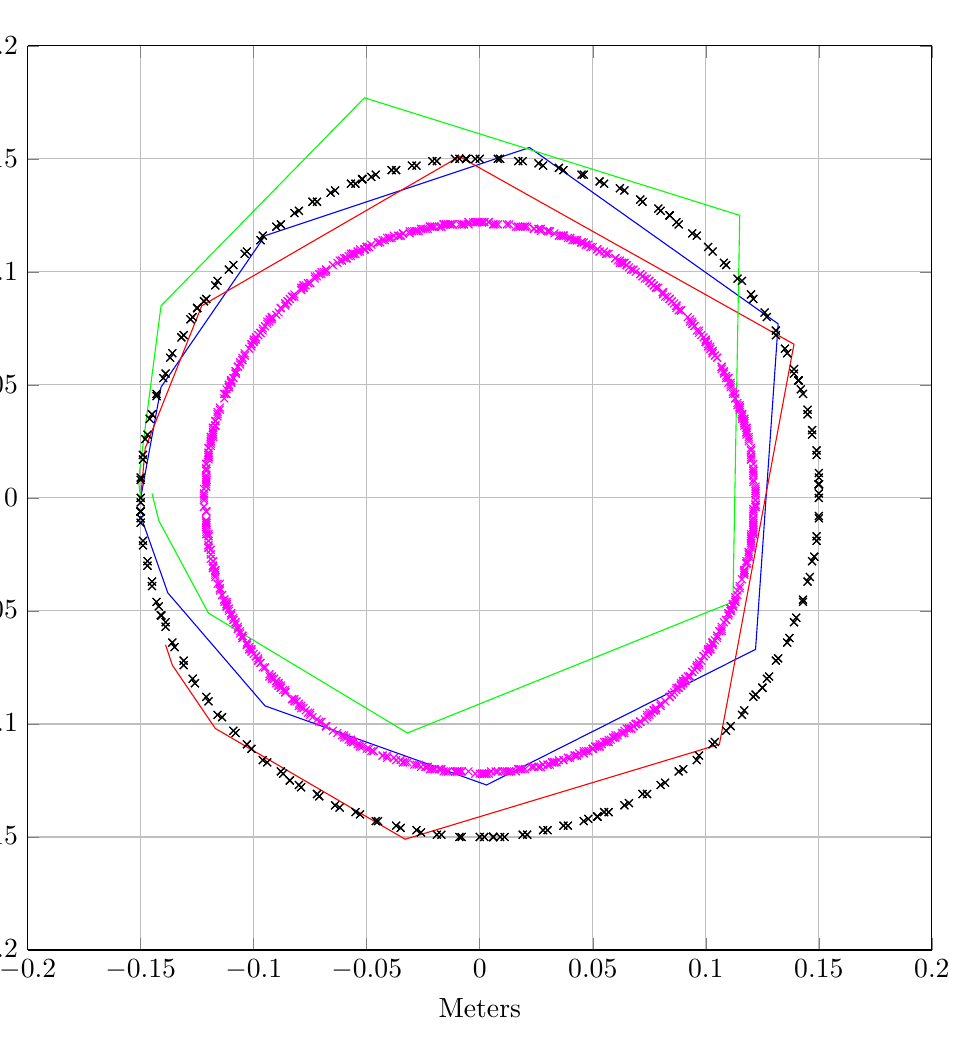 % This file was created by matlab2tikz.
%
%The latest updates can be retrieved from
%  http://www.mathworks.com/matlabcentral/fileexchange/22022-matlab2tikz-matlab2tikz
%where you can also make suggestions and rate matlab2tikz.
%
\definecolor{mycolor1}{rgb}{1.0,0.0,1.0}%
%
\begin{tikzpicture}[trim axis left, trim axis right]

\begin{axis}[%
width=4.521in,
height=4.521in,
at={(0.758in,0.481in)},
scale only axis,
separate axis lines,
every outer x axis line/.append style={black},
every x tick label/.append style={font=\color{black},/pgf/number format/fixed},
xmin=-0.2,
xmax=0.2,
xlabel={Meters},
xmajorgrids,
every outer y axis line/.append style={black},
every y tick label/.append style={font=\color{black},/pgf/number format/fixed},
ymin=-0.2,
ymax=0.2,
ylabel={Meters},
ymajorgrids,
axis background/.style={fill=white},
]
\addplot [color=black,only marks,mark=x,mark options={solid},forget plot]
  table[row sep=crcr]{%
0.15	0\\
0.15	0.002\\
0.15	0.006\\
0.15	0.011\\
0.149	0.019\\
0.147	0.028\\
0.145	0.039\\
0.141	0.052\\
0.135	0.066\\
0.127	0.08\\
0.116	0.096\\
0.101	0.111\\
0.084	0.125\\
0.062	0.137\\
0.037	0.145\\
0.009	0.15\\
-0.021	0.149\\
-0.052	0.141\\
-0.082	0.126\\
-0.109	0.103\\
-0.131	0.072\\
-0.146	0.035\\
-0.15	-0.006\\
-0.142	-0.048\\
-0.121	-0.088\\
-0.088	-0.121\\
-0.045	-0.143\\
0.006	-0.15\\
0.057	-0.139\\
0.103	-0.109\\
0.136	-0.064\\
0.15	-0.008\\
0.141	0.052\\
0.108	0.104\\
0.055	0.139\\
-0.009	0.15\\
-0.074	0.131\\
-0.125	0.084\\
-0.149	0.017\\
-0.139	-0.055\\
-0.096	-0.116\\
-0.026	-0.148\\
0.052	-0.141\\
0.117	-0.094\\
0.149	-0.019\\
0.136	0.064\\
0.079	0.128\\
-0.006	0.15\\
-0.09	0.12\\
-0.143	0.046\\
-0.143	-0.046\\
-0.087	-0.122\\
0.006	-0.15\\
0.097	-0.114\\
0.147	-0.028\\
0.131	0.072\\
0.053	0.14\\
-0.052	0.141\\
-0.132	0.071\\
-0.145	-0.037\\
-0.08	-0.127\\
0.03	-0.147\\
0.125	-0.084\\
0.147	0.03\\
0.08	0.127\\
-0.037	0.145\\
-0.132	0.071\\
-0.141	-0.052\\
-0.053	-0.14\\
0.072	-0.131\\
0.147	-0.028\\
0.114	0.097\\
-0.006	0.15\\
-0.122	0.087\\
-0.143	-0.046\\
-0.046	-0.143\\
0.09	-0.12\\
0.15	0.006\\
0.079	0.128\\
-0.064	0.136\\
-0.149	0.019\\
-0.094	-0.117\\
0.052	-0.141\\
0.148	-0.026\\
0.096	0.116\\
-0.055	0.139\\
-0.149	0.017\\
-0.084	-0.125\\
0.074	-0.131\\
0.15	0.009\\
0.055	0.139\\
-0.104	0.108\\
-0.141	-0.052\\
-0.008	-0.15\\
0.136	-0.064\\
0.109	0.103\\
-0.057	0.139\\
-0.15	-0.006\\
-0.045	-0.143\\
0.121	-0.088\\
0.121	0.088\\
-0.048	0.142\\
-0.15	-0.006\\
-0.035	-0.146\\
0.131	-0.072\\
0.103	0.109\\
-0.082	0.126\\
-0.141	-0.052\\
0.021	-0.149\\
0.15	-0.009\\
0.037	0.145\\
-0.137	0.062\\
-0.084	-0.125\\
0.111	-0.101\\
0.116	0.096\\
-0.08	0.127\\
-0.135	-0.066\\
0.052	-0.141\\
0.145	0.039\\
-0.028	0.147\\
-0.149	-0.019\\
0.011	-0.15\\
0.15	0.006\\
-0.002	0.15\\
-0.15	-1.73e-15\\
3.037e-15	-0.15\\
0.15	0.002\\
-0.006	0.15\\
-0.15	-0.011\\
0.019	-0.149\\
0.147	0.028\\
-0.039	0.145\\
-0.141	-0.052\\
0.066	-0.135\\
0.127	0.08\\
-0.096	0.116\\
-0.101	-0.111\\
0.125	-0.084\\
0.062	0.137\\
-0.145	0.037\\
-0.009	-0.15\\
0.149	0.021\\
-0.052	0.141\\
-0.126	-0.082\\
0.109	-0.103\\
0.072	0.131\\
-0.146	0.035\\
0.006	-0.15\\
0.142	0.048\\
-0.088	0.121\\
-0.088	-0.121\\
0.143	-0.045\\
-0.006	0.15\\
-0.139	-0.057\\
0.103	-0.109\\
0.064	0.136\\
-0.15	0.008\\
0.052	-0.141\\
0.108	0.104\\
-0.139	0.055\\
0.009	-0.15\\
0.131	0.074\\
-0.125	0.084\\
-0.017	-0.149\\
0.139	0.055\\
-0.116	0.096\\
-0.026	-0.148\\
0.141	0.052\\
-0.117	0.094\\
-0.019	-0.149\\
0.136	0.064\\
-0.128	0.079\\
0.006	-0.15\\
0.12	0.09\\
-0.143	0.046\\
0.046	-0.143\\
0.087	0.122\\
-0.15	-0.006\\
0.097	-0.114\\
0.028	0.147\\
-0.131	-0.072\\
0.14	-0.053\\
-0.052	0.141\\
-0.071	-0.132\\
0.145	0.037\\
-0.127	0.08\\
0.03	-0.147\\
0.084	0.125\\
-0.147	-0.03\\
0.127	-0.08\\
-0.037	0.145\\
-0.071	-0.132\\
0.141	0.052\\
-0.14	0.053\\
0.072	-0.131\\
0.028	0.147\\
-0.114	-0.097\\
0.15	0.006\\
-0.122	0.087\\
0.046	-0.143\\
0.046	0.143\\
-0.12	-0.09\\
0.15	0.006\\
-0.128	0.079\\
0.064	-0.136\\
0.019	0.149\\
-0.094	-0.117\\
0.141	0.052\\
-0.148	0.026\\
0.116	-0.096\\
-0.055	0.139\\
-0.017	-0.149\\
0.084	0.125\\
-0.131	-0.074\\
0.15	0.009\\
-0.139	0.055\\
0.104	-0.108\\
-0.052	0.141\\
-0.008	-0.15\\
0.064	0.136\\
-0.109	-0.103\\
0.139	0.057\\
-0.15	-0.006\\
0.143	-0.045\\
-0.121	0.088\\
0.088	-0.121\\
-0.048	0.142\\
0.006	-0.15\\
0.035	0.146\\
-0.072	-0.131\\
0.103	0.109\\
-0.126	-0.082\\
0.141	0.052\\
-0.149	-0.021\\
0.15	-0.009\\
-0.145	0.037\\
0.137	-0.062\\
-0.125	0.084\\
0.111	-0.101\\
-0.096	0.116\\
0.08	-0.127\\
-0.066	0.135\\
0.052	-0.141\\
-0.039	0.145\\
0.028	-0.147\\
-0.019	0.149\\
0.011	-0.15\\
-0.006	0.15\\
0.002	-0.15\\
-2.425e-14	0.15\\
1.483e-14	-0.15\\
-0.002	0.15\\
0.006	-0.15\\
-0.011	0.15\\
0.019	-0.149\\
-0.028	0.147\\
0.039	-0.145\\
-0.052	0.141\\
0.066	-0.135\\
-0.08	0.127\\
0.096	-0.116\\
-0.111	0.101\\
0.125	-0.084\\
-0.137	0.062\\
0.145	-0.037\\
-0.15	0.009\\
0.149	0.021\\
-0.141	-0.052\\
0.126	0.082\\
-0.103	-0.109\\
0.072	0.131\\
-0.035	-0.146\\
-0.006	0.15\\
0.048	-0.142\\
-0.088	0.121\\
0.121	-0.088\\
-0.143	0.045\\
0.15	0.006\\
-0.139	-0.057\\
0.109	0.103\\
-0.064	-0.136\\
0.008	0.15\\
0.052	-0.141\\
-0.104	0.108\\
0.139	-0.055\\
-0.15	-0.009\\
0.131	0.074\\
-0.084	-0.125\\
0.017	0.149\\
0.055	-0.139\\
-0.116	0.096\\
0.148	-0.026\\
-0.141	-0.052\\
0.094	0.117\\
-0.019	-0.149\\
-0.064	0.136\\
0.128	-0.079\\
-0.15	-0.006\\
0.12	0.09\\
-0.046	-0.143\\
-0.046	0.143\\
0.122	-0.087\\
-0.15	-0.006\\
0.114	0.097\\
-0.028	-0.147\\
-0.072	0.131\\
0.14	-0.053\\
-0.141	-0.052\\
0.071	0.132\\
0.037	-0.145\\
-0.127	0.08\\
0.147	0.03\\
-0.084	-0.125\\
-0.03	0.147\\
0.127	-0.08\\
-0.145	-0.037\\
0.071	0.132\\
0.052	-0.141\\
-0.14	0.053\\
0.131	0.072\\
-0.028	-0.147\\
-0.097	0.114\\
0.15	0.006\\
-0.087	-0.122\\
-0.046	0.143\\
0.143	-0.046\\
-0.12	-0.09\\
-0.006	0.15\\
0.128	-0.079\\
-0.136	-0.064\\
0.019	0.149\\
0.117	-0.094\\
-0.141	-0.052\\
0.026	0.148\\
0.116	-0.096\\
-0.139	-0.055\\
0.017	0.149\\
0.125	-0.084\\
-0.131	-0.074\\
-0.009	0.15\\
0.139	-0.055\\
-0.108	-0.104\\
-0.052	0.141\\
0.15	-0.008\\
-0.064	-0.136\\
-0.103	0.109\\
0.139	0.057\\
0.006	-0.15\\
-0.143	0.045\\
0.088	0.121\\
0.088	-0.121\\
-0.142	-0.048\\
-0.006	0.15\\
0.146	-0.035\\
-0.072	-0.131\\
-0.109	0.103\\
0.126	0.082\\
0.052	-0.141\\
-0.149	-0.021\\
0.009	0.15\\
0.145	-0.037\\
-0.062	-0.137\\
-0.125	0.084\\
0.101	0.111\\
0.096	-0.116\\
-0.127	-0.08\\
-0.066	0.135\\
0.141	0.052\\
0.039	-0.145\\
-0.147	-0.028\\
-0.019	0.149\\
0.15	0.011\\
0.006	-0.15\\
-0.15	-0.002\\
-9.324e-14	0.15\\
0.15	1.033e-13\\
0.002	-0.15\\
-0.15	-0.006\\
-0.011	0.15\\
0.149	0.019\\
0.028	-0.147\\
-0.145	-0.039\\
-0.052	0.141\\
0.135	0.066\\
0.08	-0.127\\
-0.116	-0.096\\
-0.111	0.101\\
0.084	0.125\\
0.137	-0.062\\
-0.037	-0.145\\
-0.15	0.009\\
-0.021	0.149\\
0.141	0.052\\
0.082	-0.126\\
-0.103	-0.109\\
-0.131	0.072\\
0.035	0.146\\
0.15	0.006\\
0.048	-0.142\\
-0.121	-0.088\\
-0.121	0.088\\
0.045	0.143\\
0.15	0.006\\
0.057	-0.139\\
-0.109	-0.103\\
-0.136	0.064\\
0.008	0.15\\
0.141	0.052\\
0.104	-0.108\\
-0.055	-0.139\\
-0.15	-0.009\\
-0.074	0.131\\
0.084	0.125\\
0.149	-0.017\\
0.055	-0.139\\
-0.096	-0.116\\
-0.148	0.026\\
-0.052	0.141\\
0.094	0.117\\
0.149	-0.019\\
0.064	-0.136\\
-0.079	-0.128\\
-0.15	-0.006\\
-0.09	0.12\\
0.046	0.143\\
0.143	0.046\\
0.122	-0.087\\
0.006	-0.15\\
-0.114	-0.097\\
-0.147	0.028\\
-0.072	0.131\\
0.053	0.14\\
0.141	0.052\\
0.132	-0.071\\
0.037	-0.145\\
-0.08	-0.127\\
-0.147	-0.03\\
-0.125	0.084\\
-0.03	0.147\\
0.08	0.127\\
0.145	0.037\\
0.132	-0.071\\
0.052	-0.141\\
-0.053	-0.14\\
-0.131	-0.072\\
-0.147	0.028\\
-0.097	0.114\\
-0.006	0.15\\
0.087	0.122\\
0.143	0.046\\
0.143	-0.046\\
0.09	-0.12\\
0.006	-0.15\\
-0.079	-0.128\\
-0.136	-0.064\\
-0.149	0.019\\
-0.117	0.094\\
-0.052	0.141\\
0.026	0.148\\
0.096	0.116\\
0.139	0.055\\
0.149	-0.017\\
0.125	-0.084\\
0.074	-0.131\\
0.009	-0.15\\
-0.055	-0.139\\
-0.108	-0.104\\
-0.141	-0.052\\
-0.15	0.008\\
-0.136	0.064\\
-0.103	0.109\\
-0.057	0.139\\
-0.006	0.15\\
0.045	0.143\\
0.088	0.121\\
0.121	0.088\\
0.142	0.048\\
0.15	0.006\\
0.146	-0.035\\
0.131	-0.072\\
0.109	-0.103\\
0.082	-0.126\\
0.052	-0.141\\
0.021	-0.149\\
-0.009	-0.15\\
-0.037	-0.145\\
-0.062	-0.137\\
-0.084	-0.125\\
-0.101	-0.111\\
-0.116	-0.096\\
-0.127	-0.08\\
-0.135	-0.066\\
-0.141	-0.052\\
-0.145	-0.039\\
-0.147	-0.028\\
-0.149	-0.019\\
-0.15	-0.011\\
-0.15	-0.006\\
-0.15	-0.002\\
-0.15	2.353e-14\\
-0.15	2.357e-14\\
};
\addplot [color=blue,solid,forget plot]
  table[row sep=crcr]{%
-0.15	0\\
-0.15	0\\
-0.141	0.049\\
-0.095	0.116\\
0.022	0.155\\
0.132	0.077\\
0.122	-0.067\\
0.003	-0.127\\
-0.095	-0.092\\
-0.138	-0.042\\
-0.15	-0.008\\
};
\addplot [color=red,solid,forget plot]
  table[row sep=crcr]{%
-0.15	0\\
-0.15	0\\
-0.148	0.022\\
-0.123	0.085\\
-0.009	0.151\\
0.139	0.068\\
0.106	-0.109\\
-0.033	-0.151\\
-0.117	-0.102\\
-0.136	-0.074\\
-0.139	-0.065\\
};
\addplot [color=green,solid,forget plot]
  table[row sep=crcr]{%
-0.15	0\\
-0.15	0\\
-0.151	0.008\\
-0.141	0.085\\
-0.051	0.177\\
0.115	0.125\\
0.112	-0.046\\
-0.032	-0.104\\
-0.12	-0.051\\
-0.142	-0.01\\
-0.145	0.002\\
};
\addplot [color=mycolor1,only marks,mark=x,mark options={solid},forget plot]
  table[row sep=crcr]{%
-0.121	0.009\\
-0.118	0.027\\
-0.109	0.053\\
-0.088	0.084\\
-0.051	0.11\\
0.002	0.122\\
0.064	0.104\\
0.111	0.049\\
0.117	-0.032\\
0.063	-0.104\\
-0.034	-0.117\\
-0.113	-0.045\\
-0.1	0.07\\
0.012	0.121\\
0.115	0.04\\
0.078	-0.093\\
-0.068	-0.101\\
-0.113	0.046\\
0.031	0.118\\
0.119	-0.024\\
-0.026	-0.119\\
-0.116	0.038\\
0.057	0.108\\
0.09	-0.081\\
-0.106	-0.06\\
-0.014	0.121\\
0.114	-0.043\\
-0.096	-0.075\\
-0.005	0.122\\
0.096	-0.075\\
-0.121	-0.016\\
0.081	0.091\\
-0.01	-0.121\\
-0.057	0.108\\
0.101	-0.068\\
-0.12	0.022\\
0.12	0.019\\
-0.111	-0.05\\
0.1	0.07\\
-0.091	-0.08\\
0.088	0.083\\
-0.092	-0.08\\
0.1	0.069\\
-0.112	-0.048\\
0.12	0.017\\
-0.119	0.024\\
0.099	-0.07\\
-0.054	0.109\\
-0.014	-0.121\\
0.084	0.088\\
-0.121	-0.011\\
0.093	-0.079\\
0.001	0.122\\
-0.099	-0.07\\
0.112	-0.048\\
-0.007	0.121\\
-0.109	-0.054\\
0.085	-0.087\\
0.064	0.104\\
-0.113	0.046\\
-0.035	-0.116\\
0.117	-0.033\\
0.04	0.115\\
-0.108	0.055\\
-0.077	-0.094\\
0.069	-0.1\\
0.118	0.029\\
0.024	0.119\\
-0.092	0.08\\
-0.117	-0.032\\
-0.047	-0.112\\
0.051	-0.11\\
0.113	-0.046\\
0.116	0.035\\
0.076	0.095\\
0.018	0.12\\
-0.036	0.116\\
-0.076	0.095\\
-0.101	0.068\\
-0.113	0.044\\
-0.119	0.027\\
-0.12	0.018\\
-0.12	0.019\\
-0.118	0.028\\
-0.112	0.046\\
-0.099	0.071\\
-0.073	0.097\\
-0.031	0.117\\
0.024	0.119\\
0.081	0.09\\
0.118	0.028\\
0.109	-0.054\\
0.042	-0.114\\
-0.056	-0.108\\
-0.12	-0.021\\
-0.084	0.088\\
0.037	0.116\\
0.121	0.015\\
0.056	-0.108\\
-0.088	-0.084\\
-0.1	0.069\\
0.056	0.108\\
0.111	-0.05\\
-0.053	-0.109\\
-0.104	0.064\\
0.081	0.091\\
0.068	-0.101\\
-0.117	-0.032\\
0.016	0.12\\
0.099	-0.07\\
-0.112	-0.048\\
0.027	0.119\\
0.073	-0.098\\
-0.12	0.017\\
0.102	0.066\\
-0.043	-0.114\\
-0.025	0.119\\
0.077	-0.094\\
-0.108	0.055\\
0.12	-0.016\\
-0.121	-0.015\\
0.116	0.037\\
-0.111	-0.049\\
0.11	0.053\\
-0.112	-0.048\\
0.117	0.034\\
-0.121	-0.011\\
0.12	-0.022\\
-0.105	0.061\\
0.071	-0.099\\
-0.015	0.121\\
-0.053	-0.11\\
0.108	0.055\\
-0.118	0.03\\
0.06	-0.106\\
0.043	0.114\\
-0.118	-0.031\\
0.087	-0.084\\
0.036	0.116\\
-0.121	-0.011\\
0.048	-0.112\\
0.097	0.073\\
-0.088	0.084\\
-0.076	-0.095\\
0.096	-0.075\\
0.081	0.091\\
-0.079	0.092\\
-0.107	-0.057\\
0.024	-0.119\\
0.12	-0.02\\
0.069	0.1\\
-0.053	0.11\\
-0.12	0.018\\
-0.089	-0.083\\
0.001	-0.122\\
0.084	-0.088\\
0.12	-0.017\\
0.109	0.054\\
0.067	0.101\\
0.017	0.12\\
-0.028	0.118\\
-0.061	0.105\\
-0.083	0.089\\
-0.095	0.076\\
-0.1	0.07\\
-0.099	0.07\\
-0.093	0.078\\
-0.079	0.092\\
-0.056	0.108\\
-0.02	0.12\\
0.027	0.119\\
0.077	0.094\\
0.114	0.042\\
0.117	-0.032\\
0.071	-0.099\\
-0.018	-0.12\\
-0.101	-0.067\\
-0.115	0.04\\
-0.03	0.118\\
0.089	0.083\\
0.112	-0.047\\
-0.005	-0.121\\
-0.118	-0.028\\
-0.051	0.11\\
0.103	0.064\\
0.069	-0.1\\
-0.102	-0.067\\
-0.056	0.108\\
0.116	0.036\\
0.005	-0.121\\
-0.117	0.034\\
0.078	0.093\\
0.047	-0.112\\
-0.12	0.02\\
0.087	0.085\\
0.008	-0.121\\
-0.092	0.08\\
0.122	-0.001\\
-0.098	-0.071\\
0.046	0.113\\
0.012	-0.121\\
-0.059	0.106\\
0.09	-0.081\\
-0.108	0.056\\
0.116	-0.036\\
-0.119	0.023\\
0.12	-0.02\\
-0.119	0.026\\
0.115	-0.04\\
-0.105	0.062\\
0.084	-0.088\\
-0.049	0.111\\
-0.002	-0.122\\
0.06	0.106\\
-0.108	-0.056\\
0.12	-0.021\\
-0.075	0.095\\
-0.017	-0.12\\
0.103	0.064\\
-0.112	0.048\\
0.017	-0.12\\
0.1	0.069\\
-0.101	0.067\\
-0.033	-0.117\\
0.122	-0.004\\
-0.015	0.121\\
-0.119	-0.025\\
0.026	-0.119\\
0.12	0.018\\
-0.001	0.122\\
-0.119	0.025\\
-0.059	-0.106\\
0.078	-0.093\\
0.118	0.03\\
0.033	0.117\\
-0.079	0.093\\
-0.122	-0.004\\
-0.08	-0.091\\
0.003	-0.122\\
0.078	-0.093\\
0.117	-0.033\\
0.118	0.029\\
0.094	0.077\\
0.06	0.106\\
0.027	0.118\\
0.001	0.122\\
-0.016	0.121\\
-0.023	0.119\\
-0.022	0.12\\
-0.012	0.121\\
0.008	0.121\\
0.036	0.116\\
0.071	0.099\\
0.103	0.065\\
0.121	0.012\\
0.11	-0.052\\
0.059	-0.106\\
-0.022	-0.12\\
-0.099	-0.07\\
-0.119	0.027\\
-0.05	0.111\\
0.066	0.102\\
0.121	-0.009\\
0.042	-0.114\\
-0.093	-0.078\\
-0.1	0.069\\
0.048	0.112\\
0.117	-0.034\\
-0.029	-0.118\\
-0.117	0.032\\
0.045	0.113\\
0.103	-0.064\\
-0.089	-0.083\\
-0.05	0.111\\
0.122	0.001\\
-0.056	-0.108\\
-0.062	0.105\\
0.121	-0.012\\
-0.088	-0.083\\
0.004	0.122\\
0.076	-0.095\\
-0.117	0.032\\
0.117	0.035\\
-0.087	-0.085\\
0.047	0.112\\
-0.008	-0.121\\
-0.022	0.12\\
0.043	-0.114\\
-0.054	0.109\\
0.057	-0.108\\
-0.051	0.11\\
0.037	-0.116\\
-0.013	0.121\\
-0.021	-0.12\\
0.061	0.105\\
-0.099	-0.07\\
0.121	0.013\\
-0.108	0.055\\
0.052	-0.11\\
0.035	0.116\\
-0.108	-0.055\\
0.111	-0.049\\
-0.024	0.119\\
-0.09	-0.081\\
0.113	-0.045\\
-0.001	0.122\\
-0.116	-0.038\\
0.063	-0.104\\
0.093	0.079\\
-0.086	0.086\\
-0.086	-0.086\\
0.08	-0.092\\
0.102	0.066\\
-0.042	0.114\\
-0.121	-0.006\\
-0.038	-0.115\\
0.087	-0.085\\
0.117	0.033\\
0.039	0.115\\
-0.065	0.103\\
-0.12	0.022\\
-0.103	-0.064\\
-0.041	-0.114\\
0.03	-0.118\\
0.084	-0.088\\
0.113	-0.044\\
0.122	-0.001\\
0.117	0.034\\
0.107	0.058\\
0.098	0.072\\
0.094	0.078\\
0.095	0.076\\
0.101	0.067\\
0.111	0.05\\
0.12	0.022\\
0.12	-0.017\\
0.105	-0.062\\
0.065	-0.102\\
0.003	-0.122\\
-0.068	-0.101\\
-0.117	-0.033\\
-0.107	0.058\\
-0.027	0.118\\
0.078	0.093\\
0.121	-0.015\\
0.044	-0.113\\
-0.086	-0.086\\
-0.11	0.051\\
0.02	0.12\\
0.122	0.003\\
0.017	-0.12\\
-0.12	-0.022\\
-0.018	0.12\\
0.122	0.005\\
-0.018	-0.12\\
-0.111	0.049\\
0.083	0.089\\
0.048	-0.112\\
-0.121	0.01\\
0.073	0.097\\
0.034	-0.117\\
-0.11	0.051\\
0.114	0.041\\
-0.06	-0.105\\
-0.013	0.121\\
0.074	-0.096\\
-0.11	0.051\\
0.122	-0.004\\
-0.117	-0.034\\
0.105	0.062\\
-0.092	-0.079\\
0.084	0.088\\
-0.082	-0.089\\
0.087	0.085\\
-0.097	-0.073\\
0.11	0.051\\
-0.12	-0.019\\
0.119	-0.025\\
-0.098	0.072\\
0.05	-0.111\\
0.019	0.12\\
-0.089	-0.083\\
0.122	0.002\\
-0.085	0.087\\
-0.014	-0.121\\
0.107	0.058\\
-0.104	0.063\\
-0.011	-0.121\\
0.117	0.035\\
-0.068	0.101\\
-0.083	-0.089\\
0.101	-0.068\\
0.06	0.106\\
-0.106	0.06\\
-0.068	-0.101\\
0.09	-0.082\\
0.1	0.069\\
-0.036	0.116\\
-0.121	0.009\\
-0.061	-0.105\\
0.06	-0.106\\
0.121	-0.011\\
0.085	0.087\\
-0.005	0.121\\
-0.086	0.086\\
-0.121	0.015\\
-0.109	-0.054\\
-0.068	-0.101\\
-0.02	-0.12\\
0.024	-0.119\\
0.057	-0.108\\
0.078	-0.094\\
0.089	-0.082\\
0.094	-0.077\\
0.092	-0.079\\
0.085	-0.087\\
0.069	-0.1\\
0.042	-0.114\\
0.004	-0.122\\
-0.043	-0.114\\
-0.09	-0.081\\
-0.12	-0.022\\
-0.11	0.052\\
-0.051	0.11\\
0.041	0.114\\
0.113	0.044\\
0.103	-0.064\\
0.002	-0.122\\
-0.106	-0.059\\
-0.097	0.073\\
0.037	0.116\\
0.121	-0.005\\
0.018	-0.12\\
-0.118	-0.031\\
-0.035	0.116\\
0.118	0.031\\
0.017	-0.12\\
-0.121	0.006\\
0.037	0.116\\
0.096	-0.074\\
-0.107	-0.058\\
-0.001	0.122\\
0.103	-0.065\\
-0.114	-0.043\\
0.042	0.114\\
0.05	-0.111\\
-0.109	0.053\\
0.12	0.021\\
-0.091	-0.08\\
0.045	0.113\\
0.002	-0.122\\
-0.04	0.115\\
0.067	-0.102\\
-0.083	0.089\\
0.091	-0.081\\
-0.092	0.079\\
0.088	-0.084\\
-0.075	0.095\\
0.054	-0.109\\
-0.021	0.12\\
-0.023	-0.119\\
0.071	0.099\\
-0.11	-0.051\\
0.12	-0.019\\
-0.083	0.089\\
0.002	-0.122\\
0.087	0.084\\
-0.121	0.015\\
0.056	-0.108\\
0.065	0.103\\
-0.121	0.013\\
0.032	-0.117\\
0.103	0.065\\
-0.086	0.085\\
-0.072	-0.098\\
0.103	-0.064\\
0.065	0.103\\
-0.098	0.072\\
-0.086	-0.085\\
0.064	-0.104\\
0.118	0.029\\
0.017	0.12\\
-0.101	0.068\\
-0.11	-0.052\\
-0.02	-0.12\\
0.08	-0.091\\
0.122	-0.004\\
0.093	0.078\\
0.026	0.119\\
-0.044	0.113\\
-0.094	0.078\\
-0.118	0.031\\
-0.121	-0.012\\
-0.113	-0.045\\
-0.102	-0.067\\
-0.092	-0.079\\
-0.088	-0.084\\
-0.089	-0.082\\
-0.097	-0.073\\
-0.108	-0.055\\
-0.119	-0.027\\
-0.121	0.012\\
-0.106	0.059\\
-0.068	0.101\\
-0.005	0.121\\
0.068	0.101\\
0.117	0.033\\
0.107	-0.059\\
0.026	-0.119\\
-0.08	-0.092\\
-0.12	0.019\\
-0.04	0.115\\
0.089	0.083\\
0.107	-0.057\\
-0.027	-0.118\\
-0.121	0.005\\
-0.008	0.121\\
0.121	0.012\\
0.007	-0.121\\
-0.121	0.007\\
0.03	0.118\\
0.105	-0.061\\
-0.093	-0.079\\
-0.034	0.117\\
0.119	-0.026\\
-0.086	-0.086\\
-0.017	0.12\\
0.101	-0.067\\
-0.12	-0.022\\
0.077	0.094\\
-0.009	-0.121\\
-0.055	0.108\\
0.098	-0.072\\
-0.118	0.029\\
0.121	0.01\\
-0.115	-0.038\\
0.107	0.057\\
-0.102	-0.066\\
0.101	0.068\\
-0.105	-0.061\\
0.112	0.046\\
-0.12	-0.021\\
0.121	-0.014\\
-0.108	0.056\\
0.074	-0.097\\
-0.017	0.12\\
-0.054	-0.109\\
0.11	0.053\\
-0.116	0.036\\
0.053	-0.109\\
0.052	0.11\\
-0.12	-0.019\\
0.077	-0.094\\
0.052	0.11\\
-0.121	0.008\\
0.028	-0.118\\
0.109	0.053\\
-0.068	0.1\\
-0.095	-0.075\\
0.075	-0.096\\
0.102	0.067\\
-0.05	0.111\\
-0.119	-0.023\\
-0.015	-0.121\\
0.106	-0.059\\
0.1	0.069\\
-0.008	0.121\\
-0.104	0.063\\
-0.115	-0.041\\
-0.05	-0.111\\
0.037	-0.116\\
0.1	-0.069\\
0.122	-0.003\\
0.108	0.056\\
0.075	0.096\\
0.037	0.116\\
0.004	0.122\\
-0.02	0.12\\
-0.035	0.116\\
-0.041	0.115\\
-0.038	0.116\\
-0.026	0.119\\
-0.005	0.122\\
0.026	0.119\\
0.063	0.104\\
0.099	0.071\\
0.12	0.017\\
0.111	-0.049\\
0.061	-0.105\\
-0.022	-0.12\\
-0.1	-0.069\\
-0.118	0.031\\
-0.045	0.113\\
0.072	0.098\\
0.12	-0.018\\
0.032	-0.117\\
-0.101	-0.068\\
-0.092	0.08\\
0.062	0.105\\
0.11	-0.051\\
-0.047	-0.112\\
-0.11	0.052\\
0.065	0.103\\
0.088	-0.084\\
-0.105	-0.062\\
-0.022	0.12\\
0.118	-0.029\\
-0.082	-0.09\\
-0.031	0.118\\
0.112	-0.047\\
-0.11	-0.052\\
0.043	0.114\\
0.04	-0.115\\
-0.099	0.071\\
0.121	-0.01\\
-0.113	-0.046\\
0.087	0.085\\
-0.057	-0.108\\
0.03	0.118\\
-0.01	-0.121\\
-6.428e-05	0.122\\
0.001	-0.122\\
0.007	0.121\\
-0.024	-0.119\\
0.049	0.111\\
-0.079	-0.092\\
0.107	0.058\\
-0.121	-0.006\\
0.108	-0.055\\
-0.059	0.106\\
-0.02	-0.12\\
0.096	0.074\\
-0.12	0.02\\
0.059	-0.106\\
0.055	0.109\\
-0.121	-0.006\\
0.058	-0.107\\
0.079	0.093\\
-0.111	0.049\\
-0.023	-0.119\\
0.121	-0.006\\
-0.002	0.122\\
-0.122	-0.001\\
-0.01	-0.121\\
0.118	-0.029\\
0.056	0.108\\
-0.085	0.087\\
-0.112	-0.046\\
-0.009	-0.121\\
0.099	-0.07\\
0.115	0.041\\
0.042	0.114\\
-0.053	0.109\\
-0.112	0.046\\
-0.117	-0.032\\
-0.081	-0.09\\
-0.028	-0.118\\
0.023	-0.119\\
0.063	-0.104\\
0.089	-0.083\\
0.103	-0.064\\
0.11	-0.051\\
0.113	-0.046\\
0.111	-0.049\\
0.105	-0.061\\
0.093	-0.079\\
0.07	-0.1\\
0.033	-0.117\\
-0.016	-0.121\\
-0.07	-0.099\\
-0.112	-0.047\\
-0.118	0.029\\
-0.071	0.099\\
0.02	0.12\\
0.104	0.063\\
0.112	-0.047\\
0.019	-0.12\\
-0.098	-0.072\\
-0.105	0.061\\
0.024	0.119\\
0.121	0.007\\
0.028	-0.118\\
-0.115	-0.04\\
-0.043	0.114\\
0.116	0.037\\
0.023	-0.119\\
-0.122	0.002\\
0.035	0.116\\
0.097	-0.073\\
-0.107	-0.058\\
0.001	0.122\\
0.101	-0.067\\
-0.115	-0.04\\
0.047	0.112\\
0.043	-0.114\\
-0.106	0.06\\
0.121	0.011\\
-0.098	-0.072\\
0.056	0.108\\
-0.011	-0.121\\
-0.026	0.119\\
0.053	-0.11\\
-0.069	0.1\\
0.077	-0.094\\
-0.078	0.093\\
0.071	-0.099\\
-0.056	0.108\\
0.031	-0.118\\
0.004	0.122\\
-0.048	-0.112\\
0.092	0.08\\
-0.119	-0.023\\
0.112	-0.048\\
-0.057	0.108\\
-0.032	-0.117\\
0.108	0.056\\
-0.111	0.05\\
0.02	-0.12\\
0.094	0.077\\
-0.11	0.052\\
-0.01	-0.121\\
0.119	0.025\\
-0.05	0.111\\
-0.103	-0.065\\
0.071	-0.099\\
0.1	0.07\\
-0.061	0.105\\
-0.114	-0.043\\
0.014	-0.121\\
0.119	-0.024\\
0.068	0.101\\
-0.059	0.106\\
-0.122	0.004\\
-0.074	-0.097\\
0.027	-0.119\\
0.104	-0.063\\
0.12	0.021\\
0.082	0.089\\
0.021	0.12\\
-0.039	0.115\\
-0.082	0.089\\
-0.108	0.056\\
-0.119	0.025\\
-0.122	0.002\\
-0.121	-0.012\\
-0.12	-0.017\\
-0.121	-0.013\\
-0.122	-0.0\\
-0.12	0.022\\
-0.11	0.052\\
-0.086	0.086\\
-0.045	0.113\\
0.013	0.121\\
0.076	0.095\\
0.118	0.031\\
0.109	-0.054\\
0.039	-0.115\\
-0.063	-0.104\\
-0.121	-0.01\\
-0.073	0.098\\
0.053	0.109\\
0.121	-0.007\\
0.033	-0.117\\
-0.105	-0.061\\
-0.078	0.093\\
0.085	0.087\\
0.089	-0.083\\
-0.088	-0.084\\
-0.072	0.098\\
0.111	0.051\\
0.018	-0.12\\
-0.119	0.025\\
0.072	0.098\\
0.05	-0.111\\
-0.12	0.019\\
0.089	0.083\\
0.002	-0.122\\
-0.085	0.087\\
0.121	-0.013\\
-0.107	-0.058\\
0.062	0.104\\
-0.01	-0.121\\
-0.036	0.116\\
0.069	-0.1\\
-0.09	0.081\\
0.102	-0.067\\
-0.107	0.058\\
0.107	-0.058\\
-0.102	0.066\\
0.091	-0.08\\
-0.071	0.099\\
0.039	-0.115\\
0.006	0.121\\
-0.058	-0.107\\
0.104	0.063\\
-0.121	0.008\\
0.09	-0.082\\
-0.009	0.121\\
-0.083	-0.089\\
0.121	-0.011\\
-0.058	0.107\\
-0.065	-0.103\\
0.121	-0.015\\
-0.029	0.118\\
-0.105	-0.061\\
0.082	-0.09\\
0.078	0.093\\
-0.097	0.073\\
-0.075	-0.096\\
0.089	-0.083\\
0.097	0.074\\
-0.048	0.112\\
-0.121	-0.01\\
-0.037	-0.116\\
0.086	-0.086\\
0.118	0.029\\
0.045	0.113\\
-0.057	0.107\\
-0.117	0.034\\
-0.11	-0.051\\
-0.057	-0.107\\
0.01	-0.121\\
0.066	-0.102\\
0.102	-0.067\\
0.118	-0.029\\
0.122	0.003\\
0.119	0.026\\
0.115	0.04\\
0.113	0.044\\
0.115	0.04\\
0.119	0.027\\
0.122	0.004\\
0.118	-0.028\\
0.102	-0.066\\
0.067	-0.102\\
0.011	-0.121\\
-0.056	-0.108\\
-0.109	-0.053\\
-0.117	0.032\\
-0.059	0.106\\
0.043	0.114\\
0.117	0.032\\
0.088	-0.084\\
-0.034	-0.117\\
-0.121	-0.014\\
-0.051	0.11\\
0.094	0.077\\
0.091	-0.08\\
-0.071	-0.099\\
-0.1	0.069\\
0.075	0.096\\
0.085	-0.087\\
-0.103	-0.065\\
-0.034	0.117\\
0.121	-0.009\\
-0.06	-0.106\\
-0.063	0.104\\
0.121	-0.005\\
-0.079	-0.093\\
-0.016	0.121\\
0.094	-0.077\\
-0.122	0.001\\
0.1	0.069\\
-0.052	-0.11\\
-0.002	0.122\\
0.046	-0.112\\
-0.078	0.094\\
0.097	-0.074\\
-0.107	0.058\\
0.111	-0.05\\
-0.111	0.05\\
0.106	-0.059\\
-0.096	0.074\\
0.077	-0.094\\
-0.045	0.113\\
0.0	-0.122\\
0.053	0.109\\
-0.101	-0.067\\
0.122	-0.003\\
-0.093	0.079\\
0.013	-0.121\\
0.081	0.091\\
-0.121	0.008\\
0.06	-0.105\\
0.063	0.104\\
-0.121	0.013\\
0.03	-0.118\\
0.105	0.062\\
-0.082	0.09\\
-0.078	-0.093\\
0.097	-0.073\\
0.075	0.096\\
-0.088	0.084\\
-0.098	-0.072\\
0.046	-0.113\\
0.121	0.008\\
0.04	0.115\\
-0.084	0.088\\
-0.119	-0.025\\
-0.049	-0.111\\
0.053	-0.11\\
0.115	-0.039\\
0.113	0.046\\
0.063	0.104\\
-0.003	0.122\\
-0.06	0.106\\
-0.097	0.073\\
-0.116	0.037\\
-0.121	0.005\\
-0.12	-0.017\\
-0.118	-0.03\\
-0.117	-0.035\\
-0.118	-0.03\\
-0.121	-0.016\\
-0.121	0.007\\
-0.115	0.039\\
-0.095	0.076\\
-0.056	0.108\\
0.002	0.122\\
0.067	0.101\\
0.115	0.04\\
0.113	-0.046\\
0.046	-0.113\\
-0.057	-0.107\\
-0.12	-0.016\\
-0.076	0.095\\
0.05	0.111\\
0.122	-0.003\\
0.035	-0.116\\
-0.105	-0.062\\
-0.078	0.093\\
0.086	0.086\\
0.088	-0.084\\
-0.089	-0.082\\
-0.07	0.1\\
0.112	0.047\\
0.013	-0.121\\
-0.118	0.031\\
0.078	0.093\\
0.043	-0.114\\
-0.118	0.028\\
0.095	0.076\\
-0.008	-0.121\\
-0.077	0.094\\
0.119	-0.025\\
-0.112	-0.047\\
0.074	0.097\\
-0.024	-0.119\\
-0.021	0.12\\
0.055	-0.108\\
-0.078	0.094\\
0.09	-0.081\\
-0.096	0.075\\
0.096	-0.075\\
-0.089	0.082\\
0.075	-0.095\\
-0.051	0.11\\
0.016	-0.121\\
0.031	0.118\\
-0.08	-0.092\\
0.115	0.039\\
-0.117	0.034\\
0.068	-0.101\\
0.02	0.12\\
-0.103	-0.065\\
0.114	-0.041\\
-0.028	0.118\\
-0.09	-0.082\\
0.112	-0.047\\
0.006	0.121\\
-0.118	-0.028\\
0.051	-0.11\\
0.103	0.065\\
-0.07	0.099\\
-0.101	-0.068\\
0.057	-0.107\\
0.116	0.037\\
-0.007	0.121\\
-0.117	0.032\\
-0.075	-0.095\\
0.05	-0.111\\
0.121	-0.016\\
0.084	0.088\\
-0.012	0.121\\
-0.094	0.077\\
-0.122	-0.004\\
-0.095	-0.075\\
-0.041	-0.115\\
0.018	-0.12\\
0.064	-0.103\\
0.095	-0.076\\
0.111	-0.05\\
0.118	-0.029\\
0.121	-0.016\\
0.121	-0.012\\
0.12	-0.018\\
0.117	-0.032\\
0.109	-0.054\\
0.09	-0.081\\
};
\end{axis}
\end{tikzpicture}%